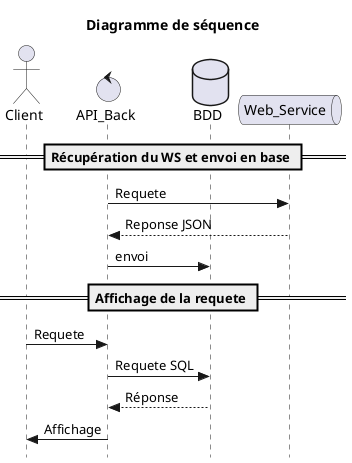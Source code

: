 @startuml
    skinparam Style strictuml

    title Diagramme de séquence
    actor       Client      as Foo1
    control     API_Back    as Foo2
    database    BDD         as Foo4
    queue      Web_Service  as Foo3

    == Récupération du WS et envoi en base ==
        Foo2 -> Foo3 : Requete
        Foo3 --> Foo2 : Reponse JSON
        Foo2 -> Foo4 : envoi

    == Affichage de la requete ==
        Foo1 -> Foo2 : Requete
        Foo2 -> Foo4 : Requete SQL
        Foo4 --> Foo2 : Réponse
        Foo2 -> Foo1 : Affichage

@enduml